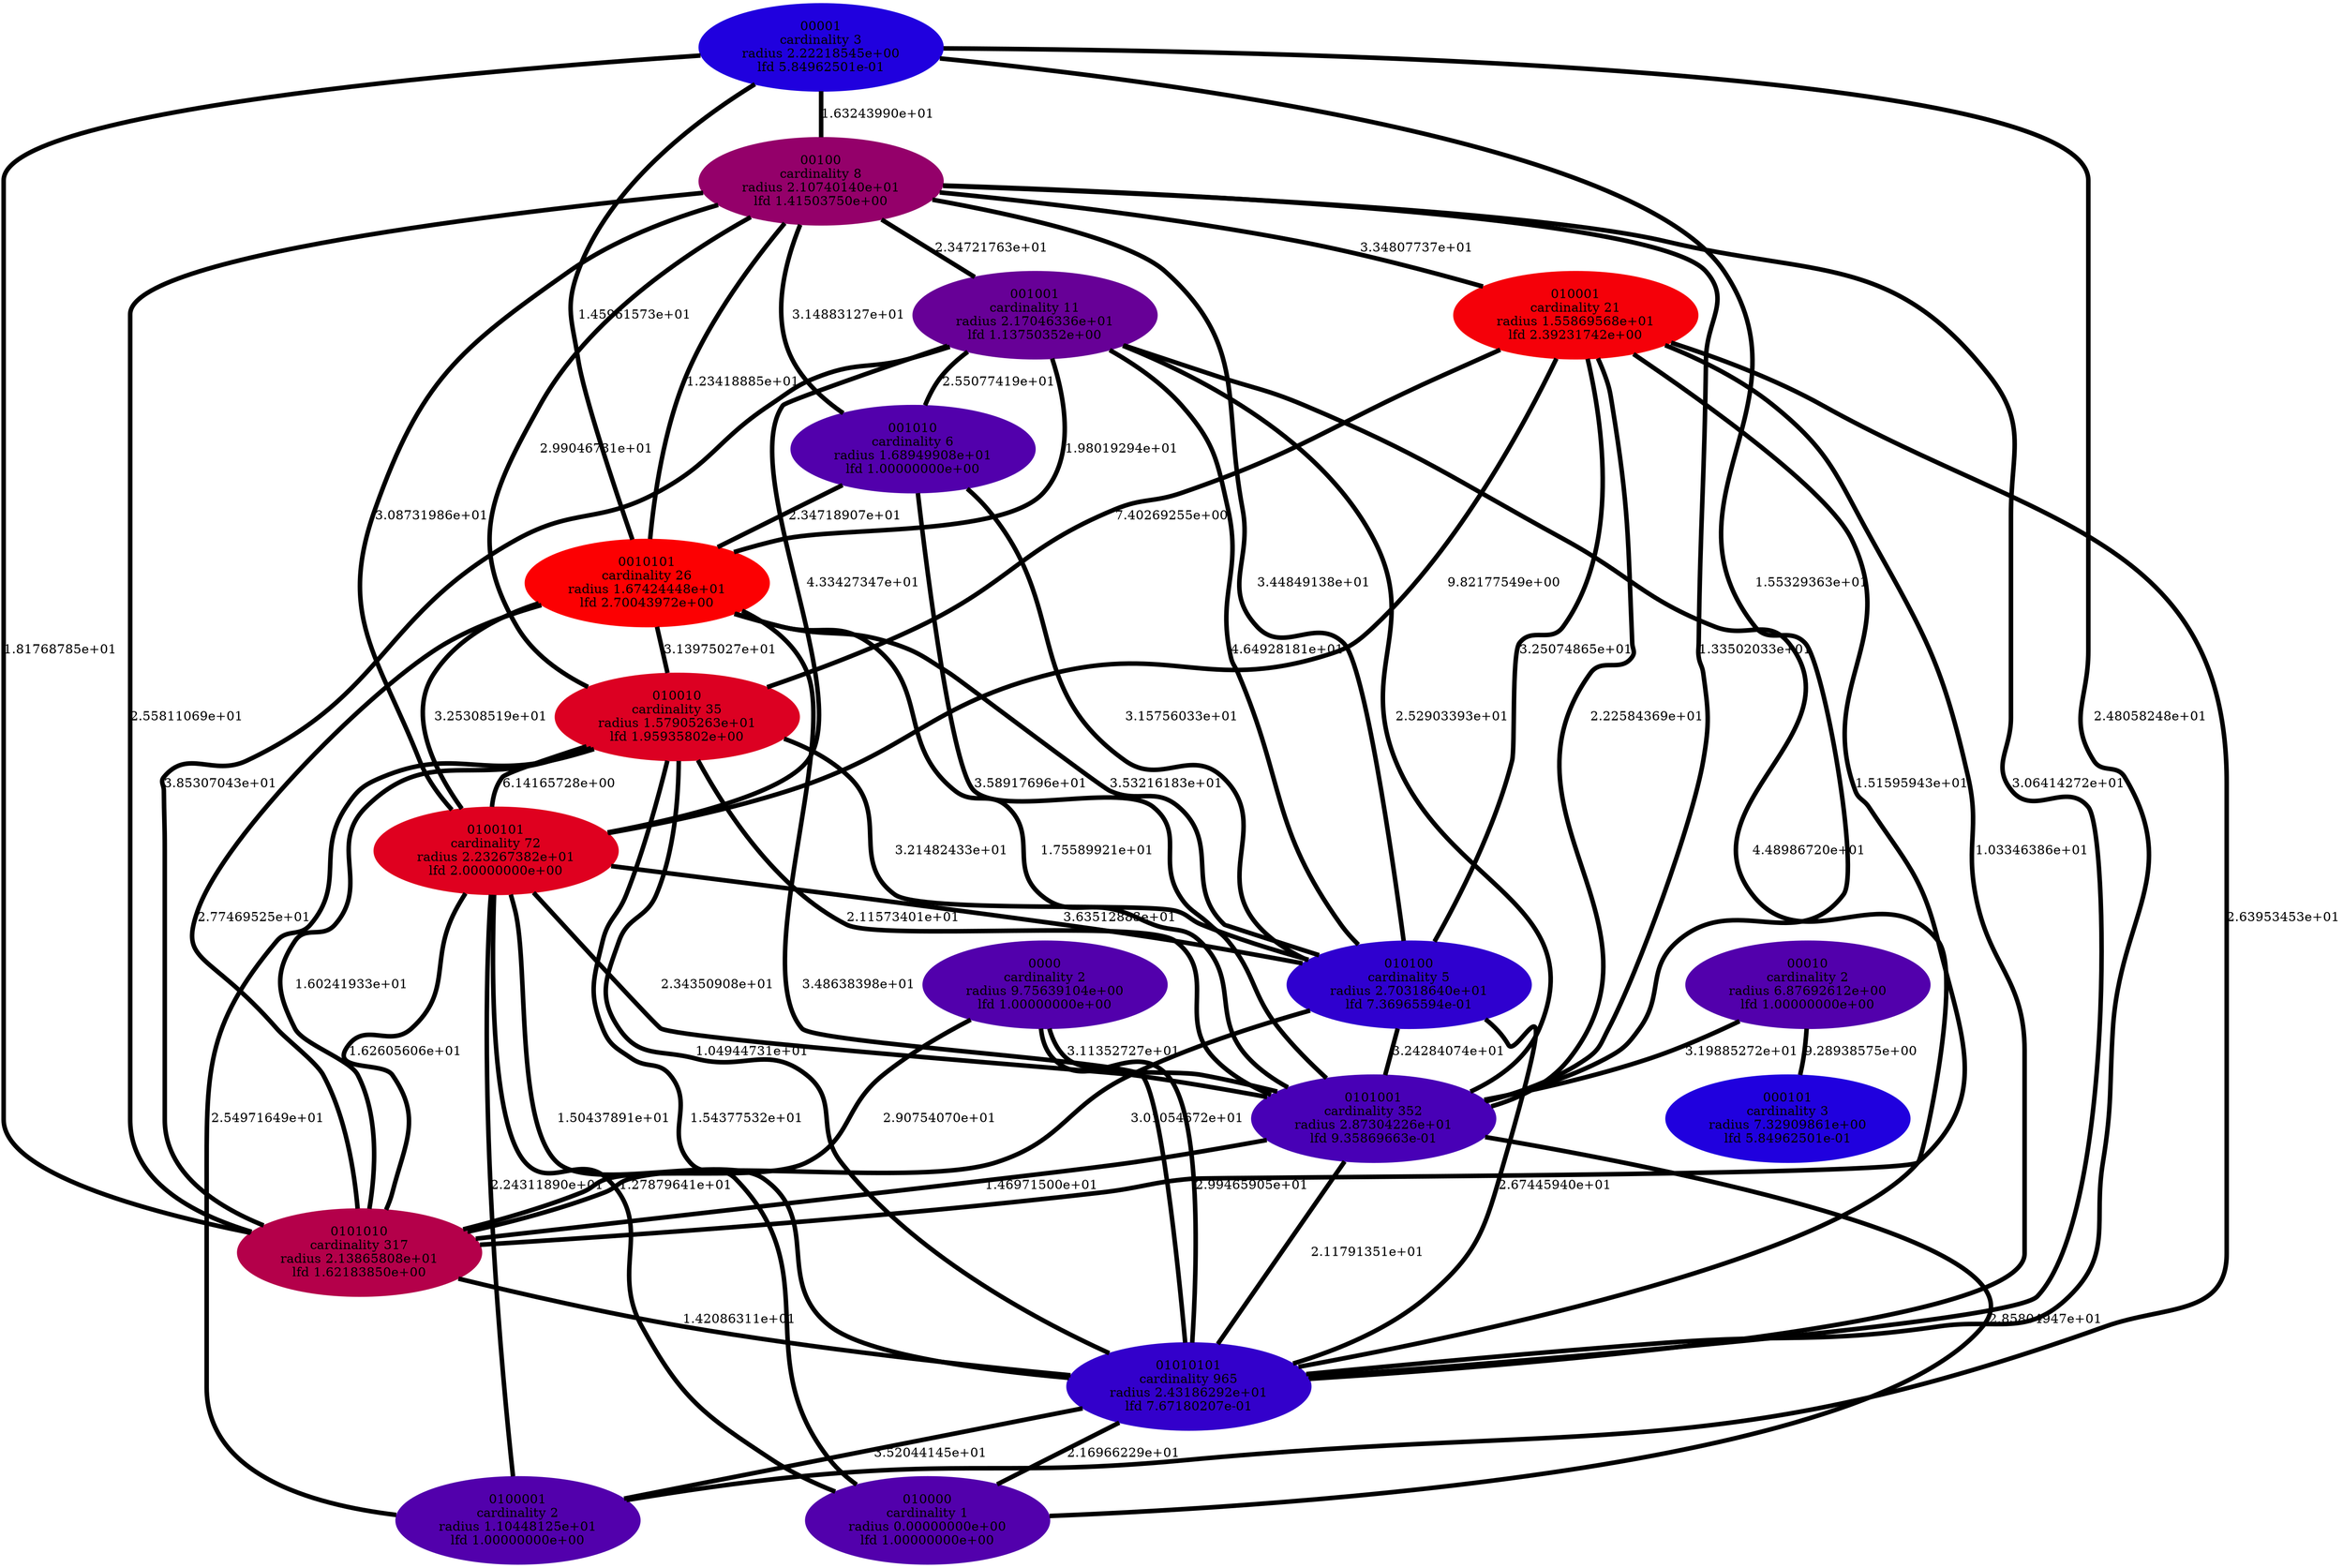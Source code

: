 graph cluster_cardinality_optimal_1 {
    edge[style=solid, penwidth="5", labeldistance="10"]
    010001 [label="010001\ncardinality 21\nradius 1.55869568e+01\nlfd 2.39231742e+00", color="#F50009", style="filled"]
    01010101 [label="01010101\ncardinality 965\nradius 2.43186292e+01\nlfd 7.67180207e-01", color="#3300CB", style="filled"]
    0010101 [label="0010101\ncardinality 26\nradius 1.67424448e+01\nlfd 2.70043972e+00", color="#FC0002", style="filled"]
    010010 [label="010010\ncardinality 35\nradius 1.57905263e+01\nlfd 1.95935802e+00", color="#DC0022", style="filled"]
    0100101 [label="0100101\ncardinality 72\nradius 2.23267382e+01\nlfd 2.00000000e+00", color="#DF001F", style="filled"]
    0000 [label="0000\ncardinality 2\nradius 9.75639104e+00\nlfd 1.00000000e+00", color="#5200AC", style="filled"]
    00001 [label="00001\ncardinality 3\nradius 2.22218545e+00\nlfd 5.84962501e-01", color="#2000DE", style="filled"]
    00010 [label="00010\ncardinality 2\nradius 6.87692612e+00\nlfd 1.00000000e+00", color="#5200AC", style="filled"]
    0100001 [label="0100001\ncardinality 2\nradius 1.10448125e+01\nlfd 1.00000000e+00", color="#5200AC", style="filled"]
    010000 [label="010000\ncardinality 1\nradius 0.00000000e+00\nlfd 1.00000000e+00", color="#5200AC", style="filled"]
    001001 [label="001001\ncardinality 11\nradius 2.17046336e+01\nlfd 1.13750352e+00", color="#670097", style="filled"]
    000101 [label="000101\ncardinality 3\nradius 7.32909861e+00\nlfd 5.84962501e-01", color="#2000DE", style="filled"]
    00100 [label="00100\ncardinality 8\nradius 2.10740140e+01\nlfd 1.41503750e+00", color="#94006A", style="filled"]
    0101010 [label="0101010\ncardinality 317\nradius 2.13865808e+01\nlfd 1.62183850e+00", color="#B4004A", style="filled"]
    010100 [label="010100\ncardinality 5\nradius 2.70318640e+01\nlfd 7.36965594e-01", color="#2F00CF", style="filled"]
    001010 [label="001010\ncardinality 6\nradius 1.68949908e+01\nlfd 1.00000000e+00", color="#5200AC", style="filled"]
    0101001 [label="0101001\ncardinality 352\nradius 2.87304226e+01\nlfd 9.35869663e-01", color="#4800B6", style="filled"]
    0010101 -- 010100 [label="3.53216183e+01"]
    010001 -- 0100101 [label="9.82177549e+00"]
    0010101 -- 0101010 [label="2.77469525e+01"]
    0000 -- 0101010 [label="2.90754070e+01"]
    0100101 -- 010000 [label="1.27879641e+01"]
    0100101 -- 0101001 [label="2.34350908e+01"]
    001010 -- 0101001 [label="3.58917696e+01"]
    01010101 -- 010000 [label="2.16966229e+01"]
    0000 -- 0101001 [label="3.11352727e+01"]
    0100101 -- 01010101 [label="1.50437891e+01"]
    010010 -- 0101001 [label="2.11573401e+01"]
    010100 -- 0101010 [label="3.01054672e+01"]
    0010101 -- 01010101 [label="3.48638398e+01"]
    00100 -- 0010101 [label="1.23418885e+01"]
    010001 -- 0100001 [label="2.63953453e+01"]
    00001 -- 0101001 [label="1.55329363e+01"]
    010001 -- 0101010 [label="1.51595943e+01"]
    010010 -- 0100001 [label="2.54971649e+01"]
    00001 -- 0101010 [label="1.81768785e+01"]
    00001 -- 01010101 [label="2.48058248e+01"]
    0101001 -- 0101010 [label="1.46971500e+01"]
    00010 -- 0101001 [label="3.19885272e+01"]
    00001 -- 0010101 [label="1.45961573e+01"]
    001001 -- 010100 [label="4.64928181e+01"]
    010010 -- 0101010 [label="1.60241933e+01"]
    0010101 -- 010010 [label="3.13975027e+01"]
    00100 -- 01010101 [label="3.06414272e+01"]
    0010101 -- 0101001 [label="1.75589921e+01"]
    001001 -- 0101010 [label="3.85307043e+01"]
    010010 -- 01010101 [label="1.04944731e+01"]
    001001 -- 001010 [label="2.55077419e+01"]
    0101001 -- 01010101 [label="2.11791351e+01"]
    0010101 -- 0100101 [label="3.25308519e+01"]
    010100 -- 01010101 [label="2.67445940e+01"]
    010001 -- 0101001 [label="2.22584369e+01"]
    00100 -- 010001 [label="3.34807737e+01"]
    01010101 -- 0100001 [label="3.52044145e+01"]
    001001 -- 0010101 [label="1.98019294e+01"]
    001010 -- 0010101 [label="2.34718907e+01"]
    00100 -- 010010 [label="2.99046731e+01"]
    00001 -- 00100 [label="1.63243990e+01"]
    010010 -- 010000 [label="1.54377532e+01"]
    00100 -- 0101001 [label="1.33502033e+01"]
    00010 -- 000101 [label="9.28938575e+00"]
    0000 -- 01010101 [label="2.99465905e+01"]
    010001 -- 010100 [label="3.25074865e+01"]
    010010 -- 0100101 [label="6.14165728e+00"]
    001001 -- 0100101 [label="4.33427347e+01"]
    010010 -- 010100 [label="3.21482433e+01"]
    0100101 -- 0101010 [label="1.62605606e+01"]
    00100 -- 001001 [label="2.34721763e+01"]
    010001 -- 010010 [label="7.40269255e+00"]
    00100 -- 0101010 [label="2.55811069e+01"]
    0100101 -- 010100 [label="3.63512883e+01"]
    001001 -- 01010101 [label="4.48986720e+01"]
    001010 -- 010100 [label="3.15756033e+01"]
    010001 -- 01010101 [label="1.03346386e+01"]
    001001 -- 0101001 [label="2.52903393e+01"]
    0101010 -- 01010101 [label="1.42086311e+01"]
    00100 -- 0100101 [label="3.08731986e+01"]
    00100 -- 010100 [label="3.44849138e+01"]
    010100 -- 0101001 [label="3.24284074e+01"]
    0101001 -- 010000 [label="2.85804947e+01"]
    0100101 -- 0100001 [label="2.24311890e+01"]
    00100 -- 001010 [label="3.14883127e+01"]
}
